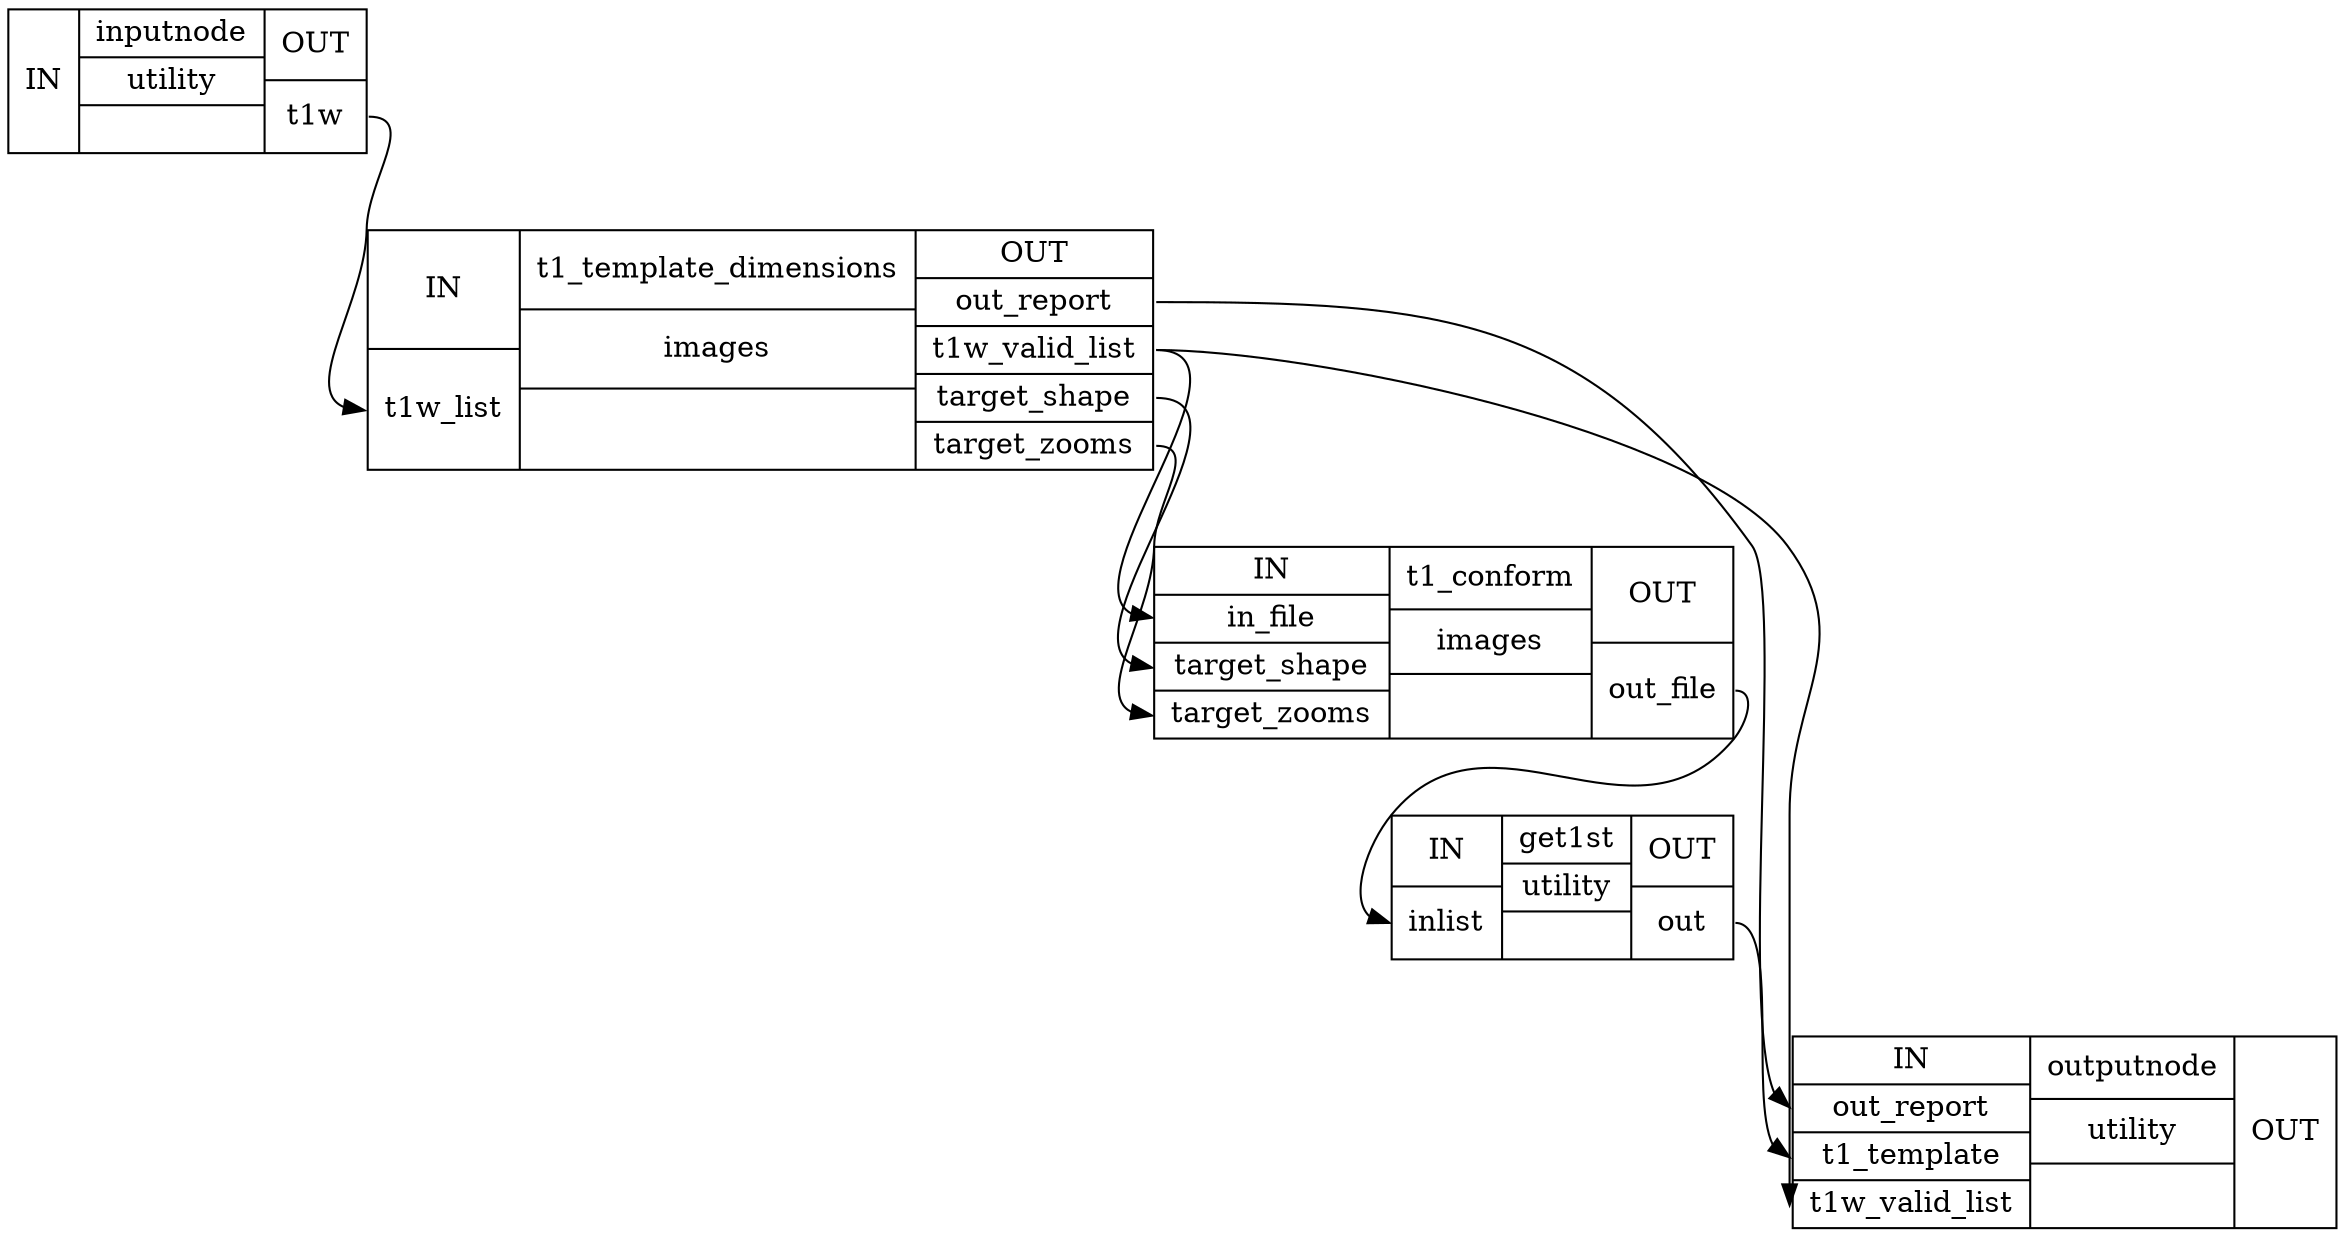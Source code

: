 digraph structs {
node [shape=record];
anat_template_wfinputnode [label="{IN}|{ inputnode | utility |  }|{OUT|<outt1w> t1w}"];
anat_template_wft1_template_dimensions [label="{IN|<int1wlist> t1w_list}|{ t1_template_dimensions | images |  }|{OUT|<outoutreport> out_report|<outt1wvalidlist> t1w_valid_list|<outtargetshape> target_shape|<outtargetzooms> target_zooms}"];
anat_template_wft1_conform [label="{IN|<ininfile> in_file|<intargetshape> target_shape|<intargetzooms> target_zooms}|{ t1_conform | images |  }|{OUT|<outoutfile> out_file}"];
anat_template_wfget1st [label="{IN|<ininlist> inlist}|{ get1st | utility |  }|{OUT|<outout> out}"];
anat_template_wfoutputnode [label="{IN|<inoutreport> out_report|<int1template> t1_template|<int1wvalidlist> t1w_valid_list}|{ outputnode | utility |  }|{OUT}"];
anat_template_wfget1st:outout:e -> anat_template_wfoutputnode:int1template:w;
anat_template_wfinputnode:outt1w:e -> anat_template_wft1_template_dimensions:int1wlist:w;
anat_template_wft1_conform:outoutfile:e -> anat_template_wfget1st:ininlist:w;
anat_template_wft1_template_dimensions:outoutreport:e -> anat_template_wfoutputnode:inoutreport:w;
anat_template_wft1_template_dimensions:outt1wvalidlist:e -> anat_template_wfoutputnode:int1wvalidlist:w;
anat_template_wft1_template_dimensions:outt1wvalidlist:e -> anat_template_wft1_conform:ininfile:w;
anat_template_wft1_template_dimensions:outtargetshape:e -> anat_template_wft1_conform:intargetshape:w;
anat_template_wft1_template_dimensions:outtargetzooms:e -> anat_template_wft1_conform:intargetzooms:w;
}